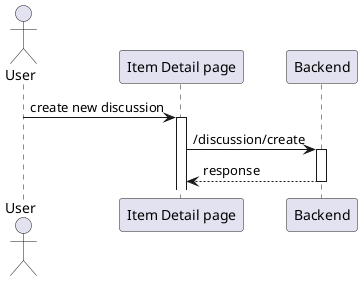 @startuml create discussion
'autonumber 1.1.1

actor User as u

' Box "front end"
participant "Item Detail page" as detail
' end box

participant "Backend" as be

u -> detail++ : create new discussion
detail -> be++ : /discussion/create
return response

@enduml